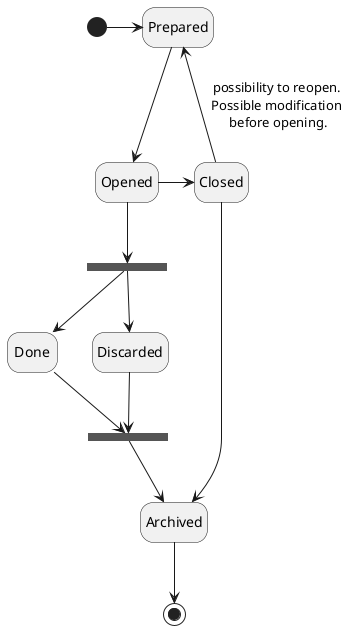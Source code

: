 @startuml
'https://plantuml.com/state-diagram
hide empty description
state fork_state <<fork>>
state join_state <<join>>

[*] -> Prepared
Prepared --> Opened
Opened --> fork_state
Opened -> Closed
Closed --> Prepared : possibility to reopen.\n Possible modification \n before opening.
Closed --> Archived
fork_state --> Done
fork_state --> Discarded
Done --> join_state
Discarded --> join_state
join_state --> Archived
Archived --> [*]

'może być: przygotowane, otwarte, zamknięte, zrealizowane, niezrealizowane,zarchiwizowane
@enduml